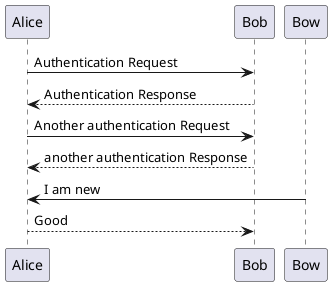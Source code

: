@startuml
Alice -> Bob: Authentication Request
Bob --> Alice: Authentication Response

Alice -> Bob: Another authentication Request
Alice <-- Bob: another authentication Response

Bow -> Alice: I am new
Alice --> Bob: Good

@enduml